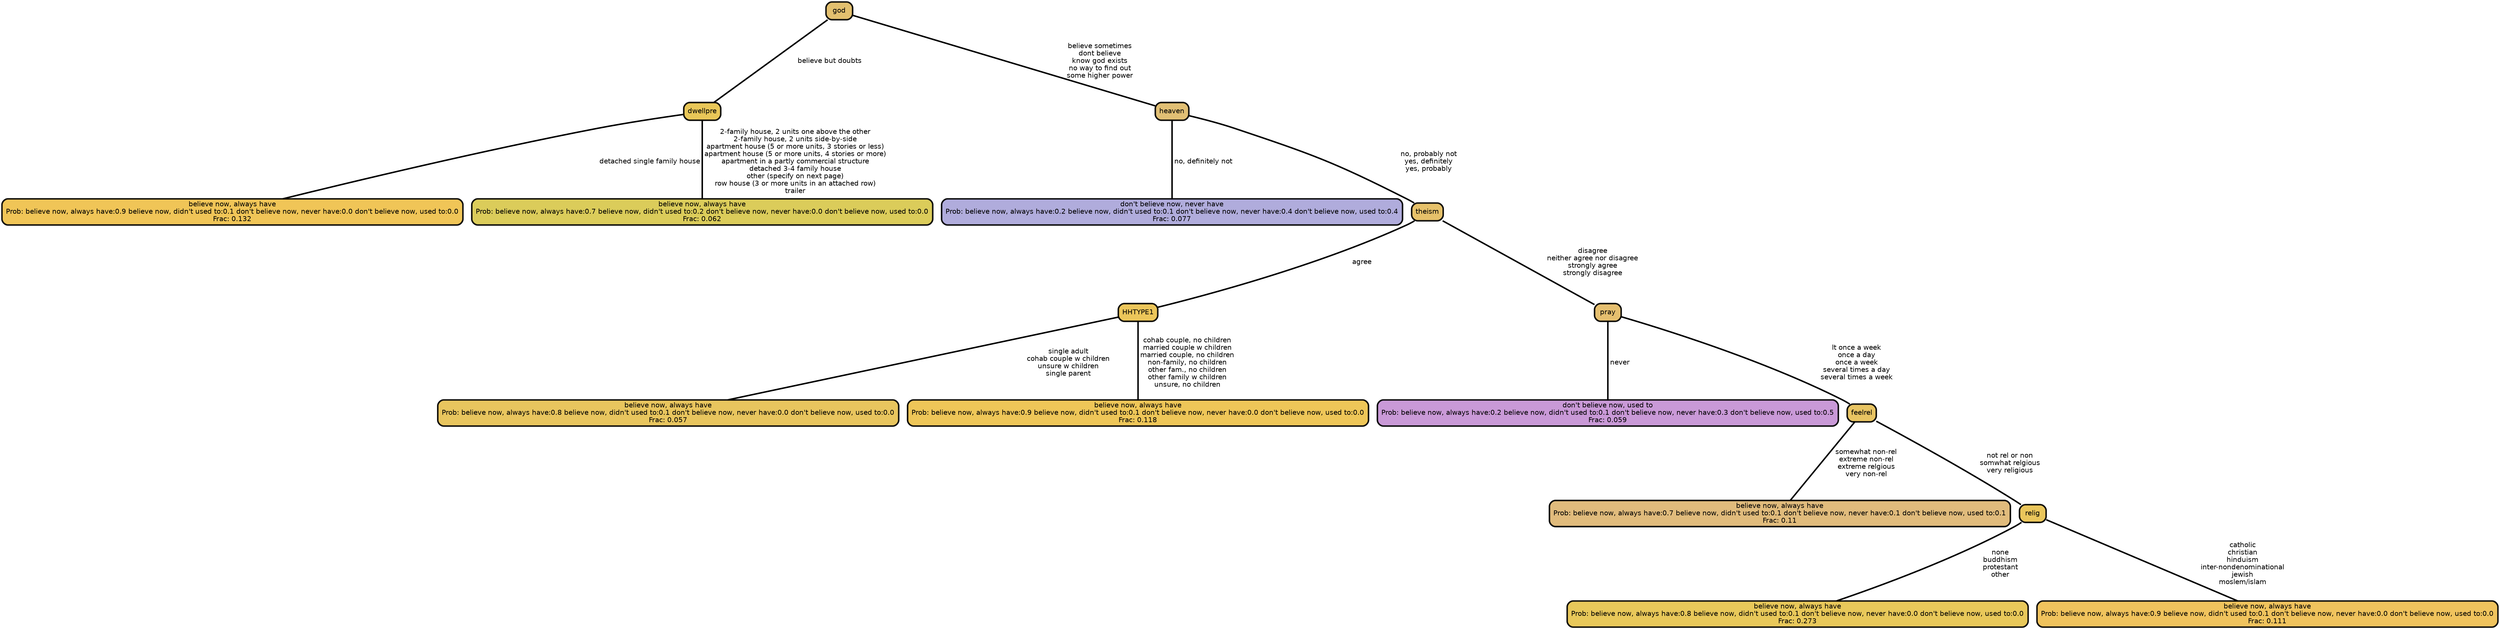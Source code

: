 graph Tree {
node [shape=box, style="filled, rounded",color="black",penwidth="3",fontcolor="black",                 fontname=helvetica] ;
graph [ranksep="0 equally", splines=straight,                 bgcolor=transparent, dpi=200] ;
edge [fontname=helvetica, color=black] ;
0 [label="believe now, always have
Prob: believe now, always have:0.9 believe now, didn't used to:0.1 don't believe now, never have:0.0 don't believe now, used to:0.0
Frac: 0.132", fillcolor="#f0c557"] ;
1 [label="dwellpre", fillcolor="#e9c758"] ;
2 [label="believe now, always have
Prob: believe now, always have:0.7 believe now, didn't used to:0.2 don't believe now, never have:0.0 don't believe now, used to:0.0
Frac: 0.062", fillcolor="#dbcc5a"] ;
3 [label="god", fillcolor="#e3c06f"] ;
4 [label="don't believe now, never have
Prob: believe now, always have:0.2 believe now, didn't used to:0.1 don't believe now, never have:0.4 don't believe now, used to:0.4
Frac: 0.077", fillcolor="#b0acdc"] ;
5 [label="heaven", fillcolor="#e1bf74"] ;
6 [label="believe now, always have
Prob: believe now, always have:0.8 believe now, didn't used to:0.1 don't believe now, never have:0.0 don't believe now, used to:0.0
Frac: 0.057", fillcolor="#e8c55e"] ;
7 [label="HHTYPE1", fillcolor="#ecc65a"] ;
8 [label="believe now, always have
Prob: believe now, always have:0.9 believe now, didn't used to:0.1 don't believe now, never have:0.0 don't believe now, used to:0.0
Frac: 0.118", fillcolor="#eec658"] ;
9 [label="theism", fillcolor="#e6c16a"] ;
10 [label="don't believe now, used to
Prob: believe now, always have:0.2 believe now, didn't used to:0.1 don't believe now, never have:0.3 don't believe now, used to:0.5
Frac: 0.059", fillcolor="#c999d7"] ;
11 [label="pray", fillcolor="#e5bf6f"] ;
12 [label="believe now, always have
Prob: believe now, always have:0.7 believe now, didn't used to:0.1 don't believe now, never have:0.1 don't believe now, used to:0.1
Frac: 0.11", fillcolor="#e0bb7c"] ;
13 [label="feelrel", fillcolor="#e8c462"] ;
14 [label="believe now, always have
Prob: believe now, always have:0.8 believe now, didn't used to:0.1 don't believe now, never have:0.0 don't believe now, used to:0.0
Frac: 0.273", fillcolor="#e8c85a"] ;
15 [label="relig", fillcolor="#eac65b"] ;
16 [label="believe now, always have
Prob: believe now, always have:0.9 believe now, didn't used to:0.1 don't believe now, never have:0.0 don't believe now, used to:0.0
Frac: 0.111", fillcolor="#f0c35d"] ;
1 -- 0 [label=" detached single family house",penwidth=3] ;
1 -- 2 [label=" 2-family house, 2 units one above the other\n 2-family house, 2 units side-by-side\n apartment house (5 or more units, 3 stories or less)\n apartment house (5 or more units, 4 stories or more)\n apartment in a partly commercial structure\n detached 3-4 family house\n other (specify on next page)\n row house (3 or more units in an attached row)\n trailer",penwidth=3] ;
3 -- 1 [label=" believe but doubts",penwidth=3] ;
3 -- 5 [label=" believe sometimes\n dont believe\n know god exists\n no way to find out\n some higher power",penwidth=3] ;
5 -- 4 [label=" no, definitely not",penwidth=3] ;
5 -- 9 [label=" no, probably not\n yes, definitely\n yes, probably",penwidth=3] ;
7 -- 6 [label=" single adult\n cohab couple w children\n unsure w children\n single parent",penwidth=3] ;
7 -- 8 [label=" cohab couple, no children\n married couple w children\n married couple, no children\n non-family, no children\n other fam., no children\n other family w children\n unsure, no children",penwidth=3] ;
9 -- 7 [label=" agree",penwidth=3] ;
9 -- 11 [label=" disagree\n neither agree nor disagree\n strongly agree\n strongly disagree",penwidth=3] ;
11 -- 10 [label=" never",penwidth=3] ;
11 -- 13 [label=" lt once a week\n once a day\n once a week\n several times a day\n several times a week",penwidth=3] ;
13 -- 12 [label=" somewhat non-rel\n extreme non-rel\n extreme relgious\n very non-rel",penwidth=3] ;
13 -- 15 [label=" not rel or non\n somwhat relgious\n very religious",penwidth=3] ;
15 -- 14 [label=" none\n buddhism\n protestant\n other",penwidth=3] ;
15 -- 16 [label=" catholic\n christian\n hinduism\n inter-nondenominational\n jewish\n moslem/islam",penwidth=3] ;
{rank = same;}}